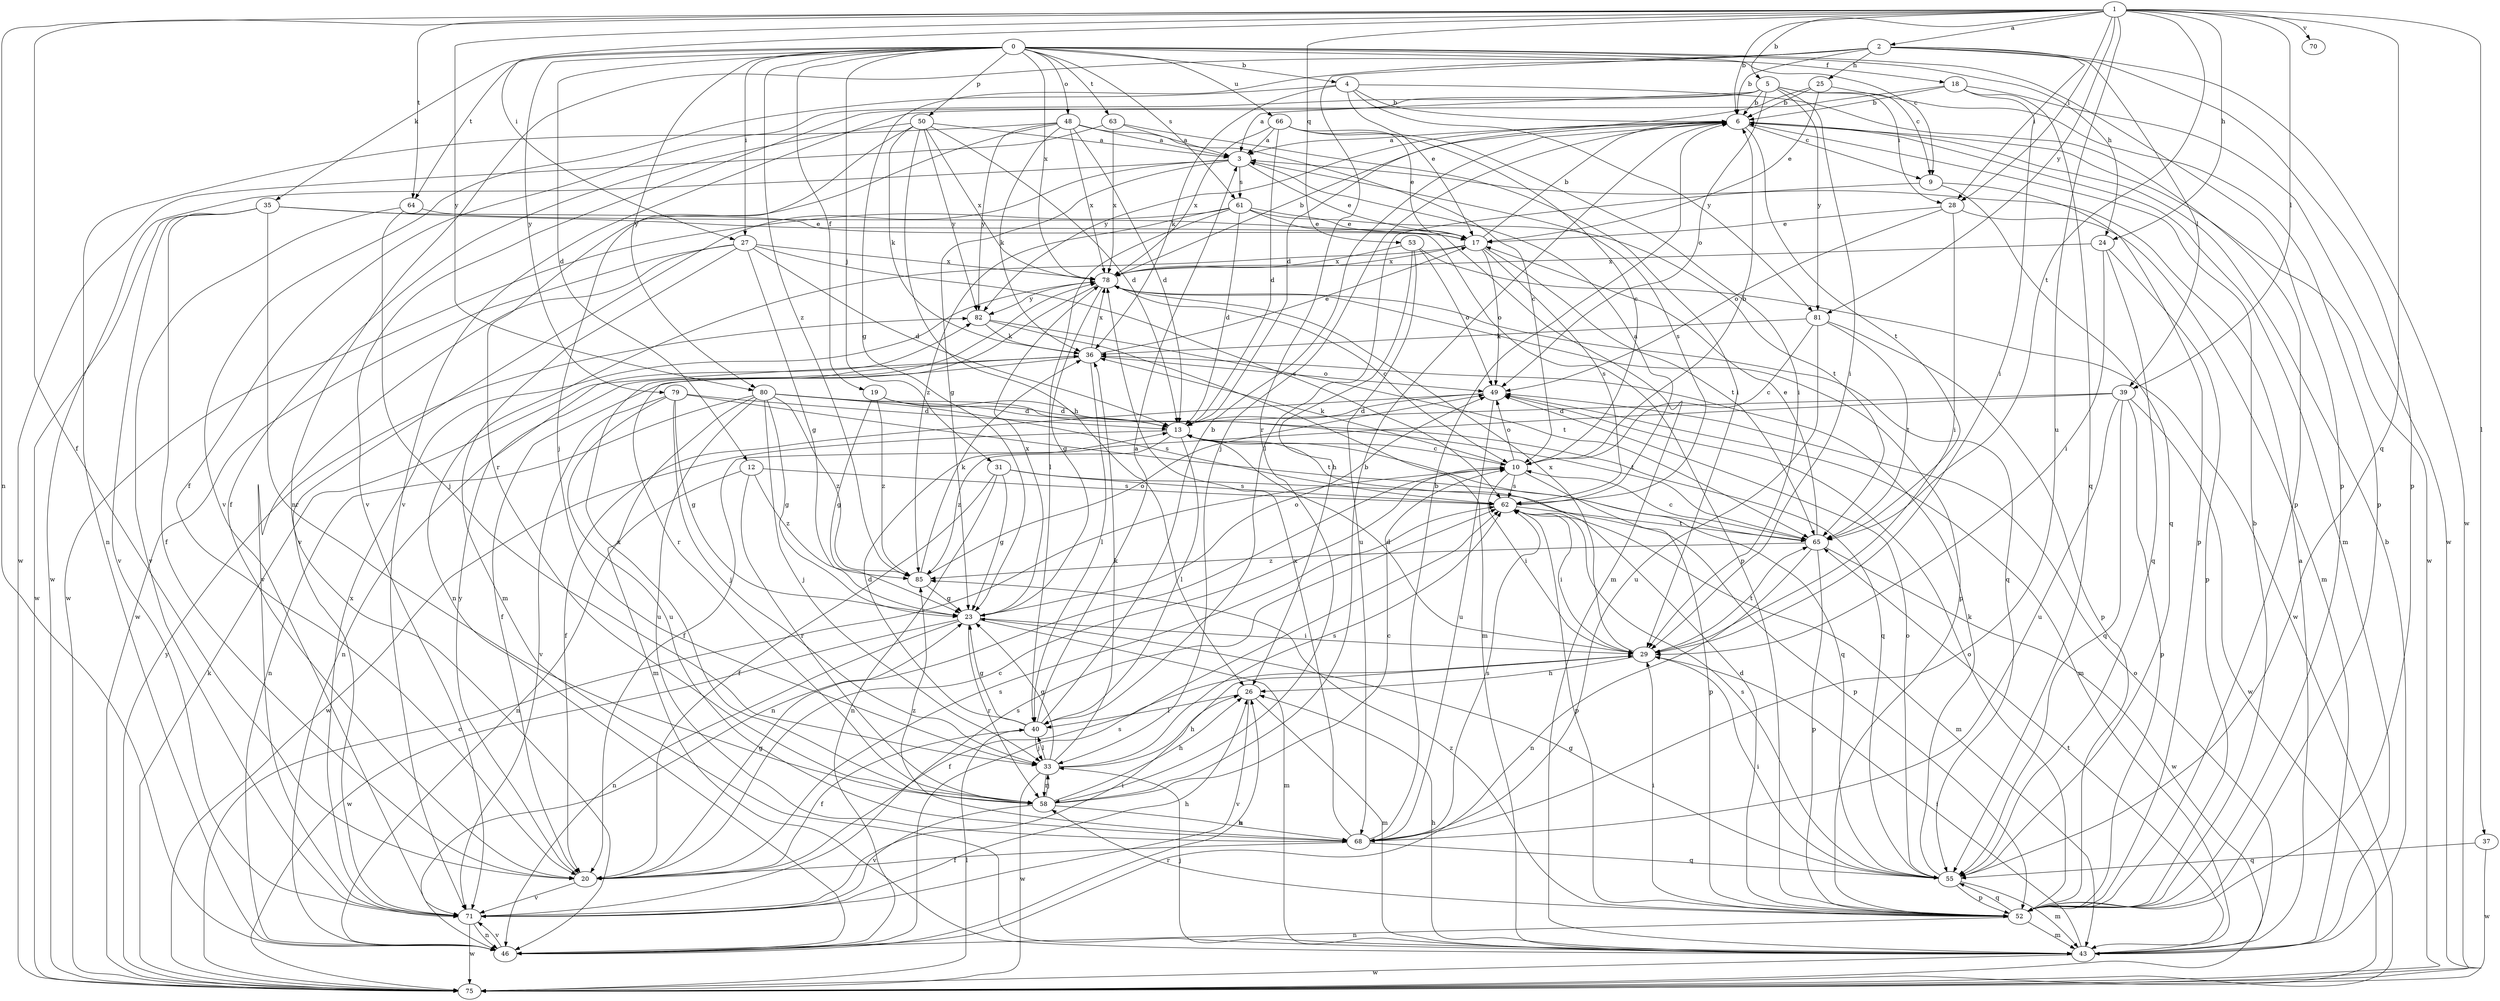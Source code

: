 strict digraph  {
0;
1;
2;
3;
4;
5;
6;
9;
10;
12;
13;
17;
18;
19;
20;
23;
24;
25;
26;
27;
28;
29;
31;
33;
35;
36;
37;
39;
40;
43;
46;
48;
49;
50;
52;
53;
55;
58;
61;
62;
63;
64;
65;
66;
68;
70;
71;
75;
78;
79;
80;
81;
82;
85;
0 -> 4  [label=b];
0 -> 9  [label=c];
0 -> 12  [label=d];
0 -> 18  [label=f];
0 -> 19  [label=f];
0 -> 24  [label=h];
0 -> 27  [label=i];
0 -> 31  [label=j];
0 -> 35  [label=k];
0 -> 48  [label=o];
0 -> 50  [label=p];
0 -> 52  [label=p];
0 -> 61  [label=s];
0 -> 63  [label=t];
0 -> 64  [label=t];
0 -> 66  [label=u];
0 -> 78  [label=x];
0 -> 79  [label=y];
0 -> 80  [label=y];
0 -> 85  [label=z];
1 -> 2  [label=a];
1 -> 5  [label=b];
1 -> 6  [label=b];
1 -> 20  [label=f];
1 -> 24  [label=h];
1 -> 27  [label=i];
1 -> 28  [label=i];
1 -> 37  [label=l];
1 -> 39  [label=l];
1 -> 46  [label=n];
1 -> 53  [label=q];
1 -> 55  [label=q];
1 -> 64  [label=t];
1 -> 65  [label=t];
1 -> 68  [label=u];
1 -> 70  [label=v];
1 -> 80  [label=y];
1 -> 81  [label=y];
2 -> 6  [label=b];
2 -> 23  [label=g];
2 -> 25  [label=h];
2 -> 28  [label=i];
2 -> 39  [label=l];
2 -> 46  [label=n];
2 -> 52  [label=p];
2 -> 58  [label=r];
2 -> 75  [label=w];
3 -> 17  [label=e];
3 -> 23  [label=g];
3 -> 61  [label=s];
3 -> 62  [label=s];
3 -> 71  [label=v];
3 -> 75  [label=w];
4 -> 6  [label=b];
4 -> 17  [label=e];
4 -> 36  [label=k];
4 -> 52  [label=p];
4 -> 71  [label=v];
4 -> 81  [label=y];
5 -> 3  [label=a];
5 -> 6  [label=b];
5 -> 9  [label=c];
5 -> 20  [label=f];
5 -> 28  [label=i];
5 -> 29  [label=i];
5 -> 49  [label=o];
5 -> 71  [label=v];
5 -> 81  [label=y];
6 -> 3  [label=a];
6 -> 9  [label=c];
6 -> 33  [label=j];
6 -> 43  [label=m];
6 -> 65  [label=t];
6 -> 75  [label=w];
6 -> 82  [label=y];
9 -> 40  [label=l];
9 -> 52  [label=p];
9 -> 55  [label=q];
10 -> 6  [label=b];
10 -> 29  [label=i];
10 -> 36  [label=k];
10 -> 46  [label=n];
10 -> 49  [label=o];
10 -> 52  [label=p];
10 -> 62  [label=s];
12 -> 46  [label=n];
12 -> 58  [label=r];
12 -> 62  [label=s];
12 -> 85  [label=z];
13 -> 10  [label=c];
13 -> 40  [label=l];
13 -> 55  [label=q];
13 -> 75  [label=w];
13 -> 85  [label=z];
17 -> 6  [label=b];
17 -> 46  [label=n];
17 -> 49  [label=o];
17 -> 62  [label=s];
17 -> 65  [label=t];
17 -> 78  [label=x];
18 -> 6  [label=b];
18 -> 29  [label=i];
18 -> 55  [label=q];
18 -> 71  [label=v];
18 -> 75  [label=w];
19 -> 13  [label=d];
19 -> 23  [label=g];
19 -> 65  [label=t];
19 -> 85  [label=z];
20 -> 10  [label=c];
20 -> 23  [label=g];
20 -> 62  [label=s];
20 -> 71  [label=v];
20 -> 82  [label=y];
23 -> 29  [label=i];
23 -> 43  [label=m];
23 -> 46  [label=n];
23 -> 49  [label=o];
23 -> 58  [label=r];
23 -> 75  [label=w];
23 -> 78  [label=x];
24 -> 29  [label=i];
24 -> 52  [label=p];
24 -> 55  [label=q];
24 -> 78  [label=x];
25 -> 6  [label=b];
25 -> 13  [label=d];
25 -> 17  [label=e];
25 -> 52  [label=p];
26 -> 40  [label=l];
26 -> 43  [label=m];
26 -> 71  [label=v];
27 -> 13  [label=d];
27 -> 23  [label=g];
27 -> 43  [label=m];
27 -> 62  [label=s];
27 -> 71  [label=v];
27 -> 75  [label=w];
27 -> 78  [label=x];
28 -> 17  [label=e];
28 -> 29  [label=i];
28 -> 43  [label=m];
28 -> 49  [label=o];
29 -> 13  [label=d];
29 -> 20  [label=f];
29 -> 26  [label=h];
29 -> 65  [label=t];
29 -> 78  [label=x];
31 -> 20  [label=f];
31 -> 23  [label=g];
31 -> 46  [label=n];
31 -> 52  [label=p];
31 -> 62  [label=s];
33 -> 23  [label=g];
33 -> 26  [label=h];
33 -> 36  [label=k];
33 -> 40  [label=l];
33 -> 58  [label=r];
33 -> 62  [label=s];
33 -> 75  [label=w];
35 -> 17  [label=e];
35 -> 20  [label=f];
35 -> 52  [label=p];
35 -> 58  [label=r];
35 -> 71  [label=v];
35 -> 75  [label=w];
36 -> 17  [label=e];
36 -> 20  [label=f];
36 -> 40  [label=l];
36 -> 46  [label=n];
36 -> 49  [label=o];
36 -> 78  [label=x];
37 -> 55  [label=q];
37 -> 75  [label=w];
39 -> 13  [label=d];
39 -> 20  [label=f];
39 -> 52  [label=p];
39 -> 55  [label=q];
39 -> 68  [label=u];
39 -> 75  [label=w];
40 -> 3  [label=a];
40 -> 6  [label=b];
40 -> 13  [label=d];
40 -> 20  [label=f];
40 -> 23  [label=g];
40 -> 33  [label=j];
43 -> 3  [label=a];
43 -> 6  [label=b];
43 -> 26  [label=h];
43 -> 29  [label=i];
43 -> 33  [label=j];
43 -> 49  [label=o];
43 -> 65  [label=t];
43 -> 75  [label=w];
46 -> 26  [label=h];
46 -> 62  [label=s];
46 -> 71  [label=v];
48 -> 3  [label=a];
48 -> 10  [label=c];
48 -> 13  [label=d];
48 -> 36  [label=k];
48 -> 46  [label=n];
48 -> 58  [label=r];
48 -> 78  [label=x];
48 -> 82  [label=y];
49 -> 13  [label=d];
49 -> 20  [label=f];
49 -> 43  [label=m];
49 -> 68  [label=u];
50 -> 3  [label=a];
50 -> 13  [label=d];
50 -> 20  [label=f];
50 -> 26  [label=h];
50 -> 33  [label=j];
50 -> 36  [label=k];
50 -> 78  [label=x];
50 -> 82  [label=y];
52 -> 6  [label=b];
52 -> 13  [label=d];
52 -> 29  [label=i];
52 -> 43  [label=m];
52 -> 46  [label=n];
52 -> 49  [label=o];
52 -> 55  [label=q];
52 -> 58  [label=r];
52 -> 85  [label=z];
53 -> 26  [label=h];
53 -> 49  [label=o];
53 -> 68  [label=u];
53 -> 75  [label=w];
53 -> 78  [label=x];
55 -> 23  [label=g];
55 -> 29  [label=i];
55 -> 36  [label=k];
55 -> 43  [label=m];
55 -> 49  [label=o];
55 -> 52  [label=p];
55 -> 62  [label=s];
58 -> 6  [label=b];
58 -> 10  [label=c];
58 -> 26  [label=h];
58 -> 33  [label=j];
58 -> 68  [label=u];
58 -> 71  [label=v];
58 -> 78  [label=x];
61 -> 13  [label=d];
61 -> 17  [label=e];
61 -> 40  [label=l];
61 -> 43  [label=m];
61 -> 65  [label=t];
61 -> 75  [label=w];
61 -> 85  [label=z];
62 -> 3  [label=a];
62 -> 29  [label=i];
62 -> 43  [label=m];
62 -> 52  [label=p];
62 -> 65  [label=t];
63 -> 3  [label=a];
63 -> 29  [label=i];
63 -> 75  [label=w];
63 -> 78  [label=x];
64 -> 17  [label=e];
64 -> 33  [label=j];
64 -> 71  [label=v];
65 -> 10  [label=c];
65 -> 17  [label=e];
65 -> 46  [label=n];
65 -> 52  [label=p];
65 -> 75  [label=w];
65 -> 85  [label=z];
66 -> 3  [label=a];
66 -> 10  [label=c];
66 -> 13  [label=d];
66 -> 17  [label=e];
66 -> 29  [label=i];
66 -> 78  [label=x];
68 -> 6  [label=b];
68 -> 20  [label=f];
68 -> 55  [label=q];
68 -> 62  [label=s];
68 -> 78  [label=x];
68 -> 85  [label=z];
71 -> 26  [label=h];
71 -> 29  [label=i];
71 -> 46  [label=n];
71 -> 62  [label=s];
71 -> 75  [label=w];
71 -> 78  [label=x];
75 -> 10  [label=c];
75 -> 36  [label=k];
75 -> 40  [label=l];
75 -> 82  [label=y];
78 -> 6  [label=b];
78 -> 10  [label=c];
78 -> 23  [label=g];
78 -> 52  [label=p];
78 -> 55  [label=q];
78 -> 58  [label=r];
78 -> 82  [label=y];
79 -> 13  [label=d];
79 -> 23  [label=g];
79 -> 33  [label=j];
79 -> 65  [label=t];
79 -> 68  [label=u];
79 -> 71  [label=v];
80 -> 13  [label=d];
80 -> 23  [label=g];
80 -> 33  [label=j];
80 -> 43  [label=m];
80 -> 46  [label=n];
80 -> 55  [label=q];
80 -> 62  [label=s];
80 -> 68  [label=u];
80 -> 85  [label=z];
81 -> 10  [label=c];
81 -> 36  [label=k];
81 -> 52  [label=p];
81 -> 65  [label=t];
81 -> 68  [label=u];
82 -> 36  [label=k];
82 -> 43  [label=m];
82 -> 65  [label=t];
85 -> 23  [label=g];
85 -> 36  [label=k];
85 -> 49  [label=o];
}

